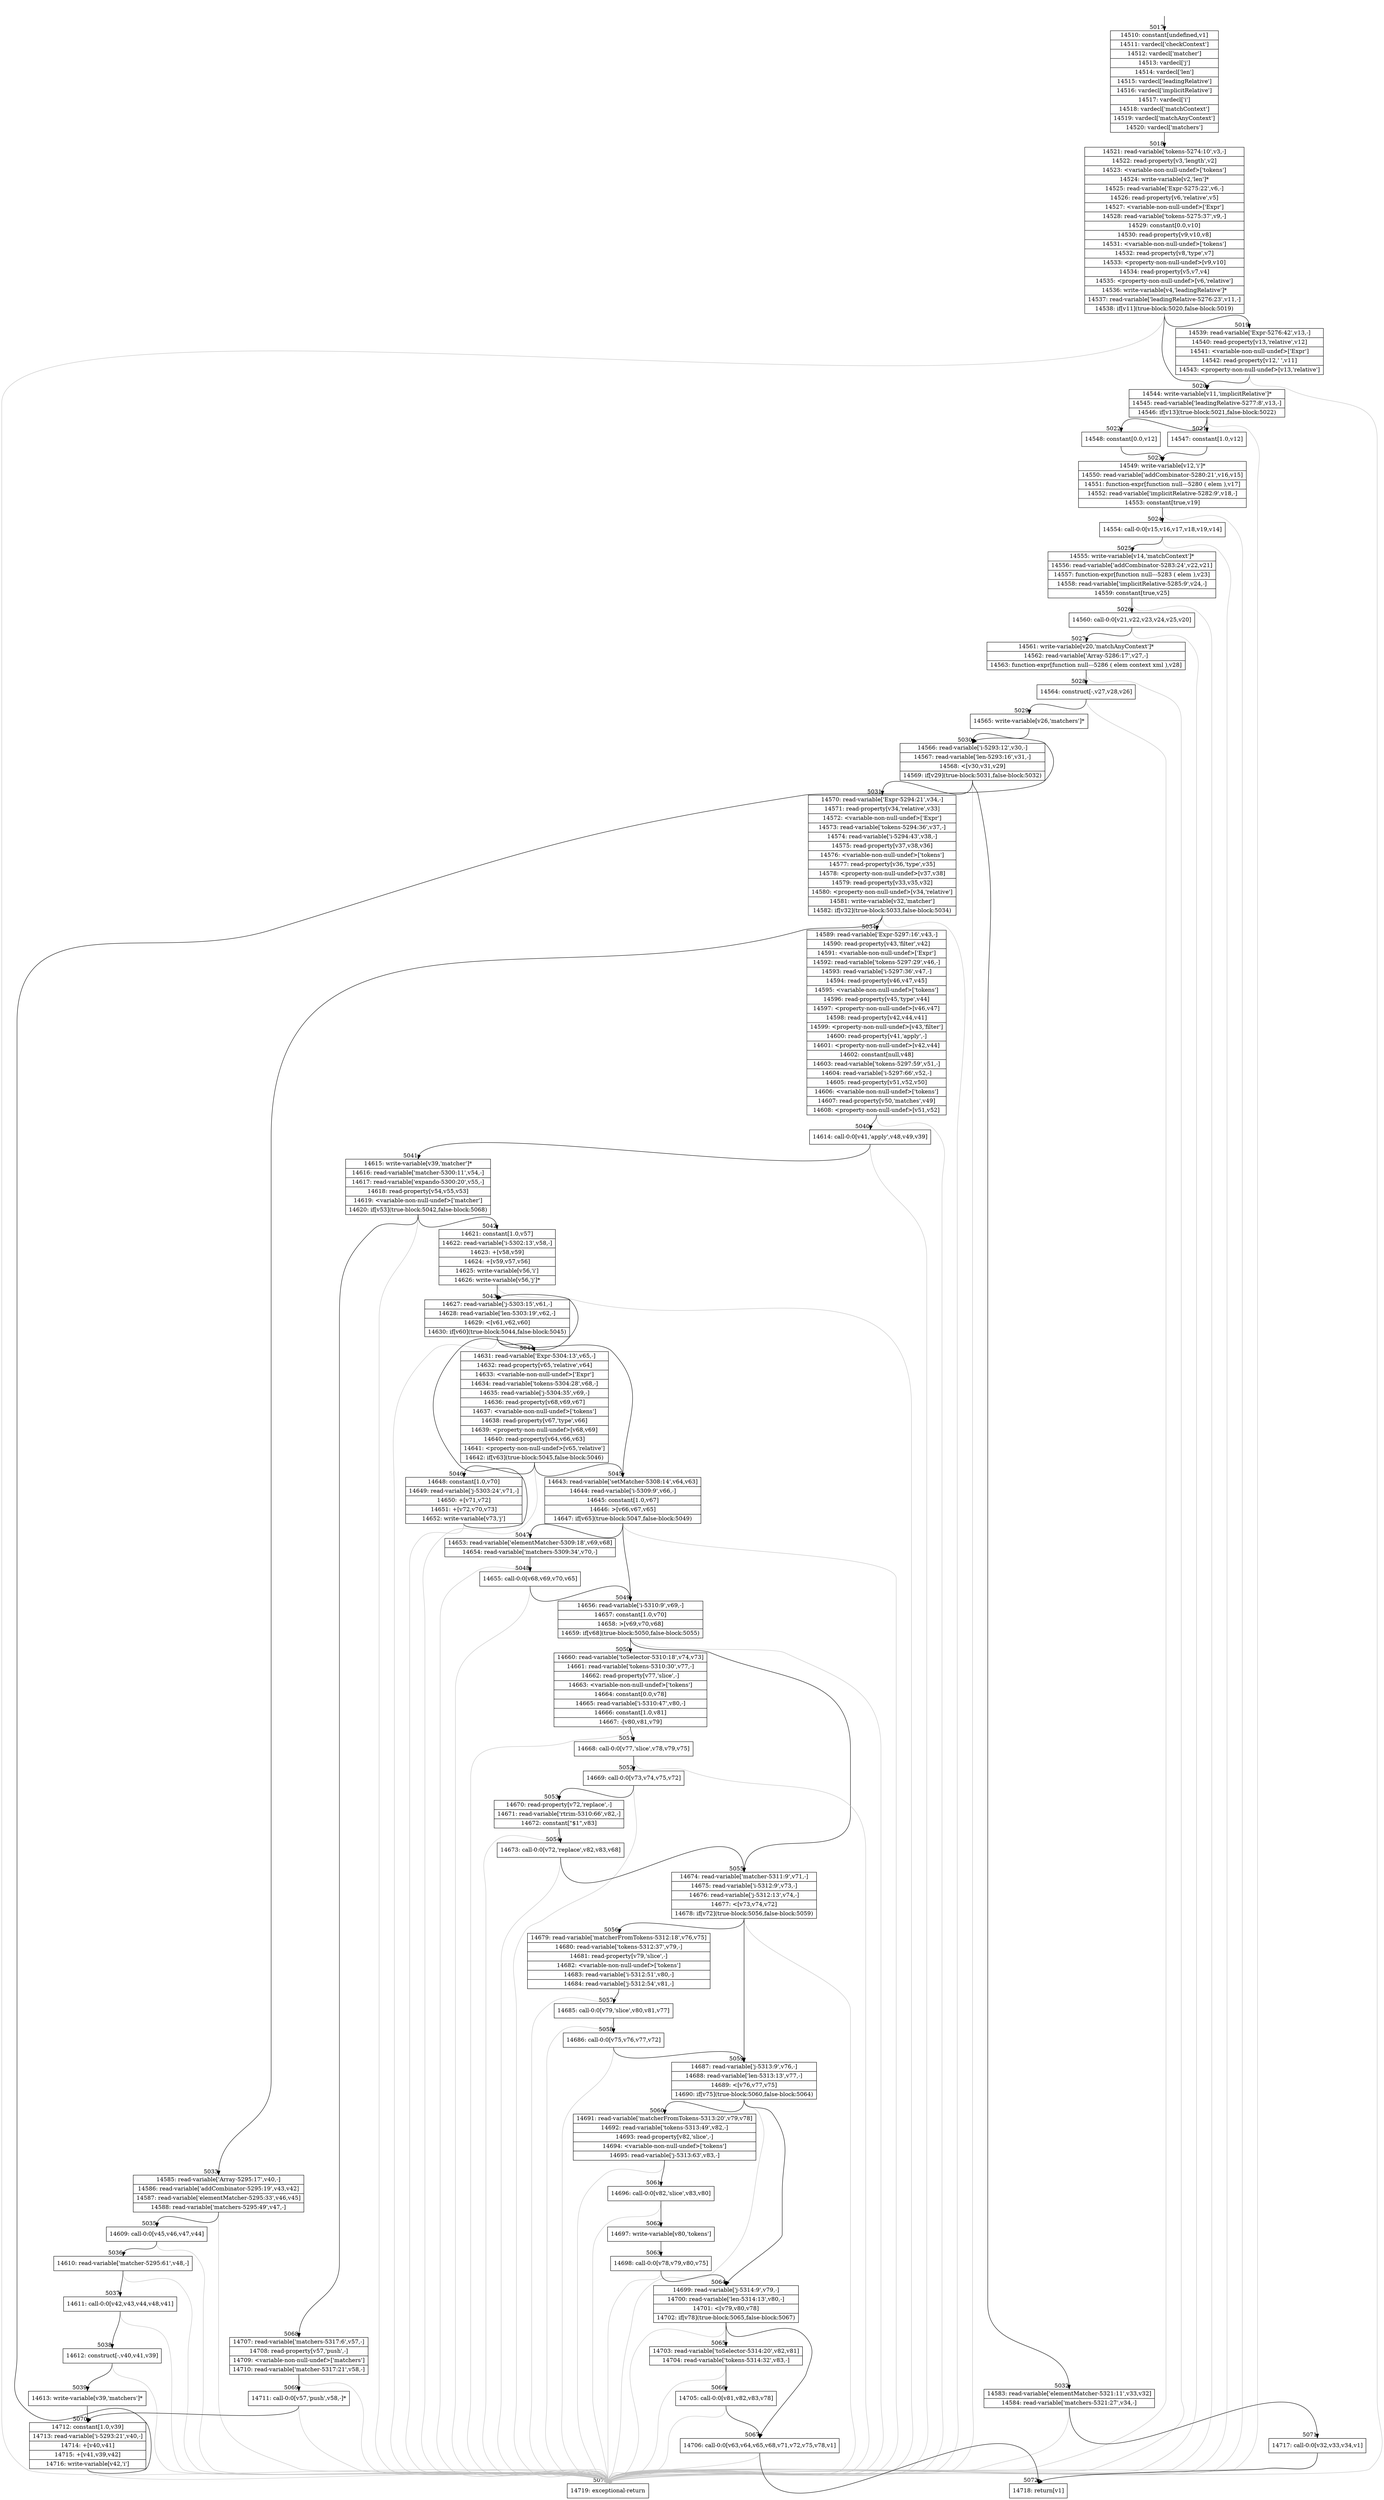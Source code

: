 digraph {
rankdir="TD"
BB_entry328[shape=none,label=""];
BB_entry328 -> BB5017 [tailport=s, headport=n, headlabel="    5017"]
BB5017 [shape=record label="{14510: constant[undefined,v1]|14511: vardecl['checkContext']|14512: vardecl['matcher']|14513: vardecl['j']|14514: vardecl['len']|14515: vardecl['leadingRelative']|14516: vardecl['implicitRelative']|14517: vardecl['i']|14518: vardecl['matchContext']|14519: vardecl['matchAnyContext']|14520: vardecl['matchers']}" ] 
BB5017 -> BB5018 [tailport=s, headport=n, headlabel="      5018"]
BB5018 [shape=record label="{14521: read-variable['tokens-5274:10',v3,-]|14522: read-property[v3,'length',v2]|14523: \<variable-non-null-undef\>['tokens']|14524: write-variable[v2,'len']*|14525: read-variable['Expr-5275:22',v6,-]|14526: read-property[v6,'relative',v5]|14527: \<variable-non-null-undef\>['Expr']|14528: read-variable['tokens-5275:37',v9,-]|14529: constant[0.0,v10]|14530: read-property[v9,v10,v8]|14531: \<variable-non-null-undef\>['tokens']|14532: read-property[v8,'type',v7]|14533: \<property-non-null-undef\>[v9,v10]|14534: read-property[v5,v7,v4]|14535: \<property-non-null-undef\>[v6,'relative']|14536: write-variable[v4,'leadingRelative']*|14537: read-variable['leadingRelative-5276:23',v11,-]|14538: if[v11](true-block:5020,false-block:5019)}" ] 
BB5018 -> BB5020 [tailport=s, headport=n, headlabel="      5020"]
BB5018 -> BB5019 [tailport=s, headport=n, headlabel="      5019"]
BB5018 -> BB5073 [tailport=s, headport=n, color=gray, headlabel="      5073"]
BB5019 [shape=record label="{14539: read-variable['Expr-5276:42',v13,-]|14540: read-property[v13,'relative',v12]|14541: \<variable-non-null-undef\>['Expr']|14542: read-property[v12,' ',v11]|14543: \<property-non-null-undef\>[v13,'relative']}" ] 
BB5019 -> BB5020 [tailport=s, headport=n]
BB5019 -> BB5073 [tailport=s, headport=n, color=gray]
BB5020 [shape=record label="{14544: write-variable[v11,'implicitRelative']*|14545: read-variable['leadingRelative-5277:8',v13,-]|14546: if[v13](true-block:5021,false-block:5022)}" ] 
BB5020 -> BB5021 [tailport=s, headport=n, headlabel="      5021"]
BB5020 -> BB5022 [tailport=s, headport=n, headlabel="      5022"]
BB5020 -> BB5073 [tailport=s, headport=n, color=gray]
BB5021 [shape=record label="{14547: constant[1.0,v12]}" ] 
BB5021 -> BB5023 [tailport=s, headport=n, headlabel="      5023"]
BB5022 [shape=record label="{14548: constant[0.0,v12]}" ] 
BB5022 -> BB5023 [tailport=s, headport=n]
BB5023 [shape=record label="{14549: write-variable[v12,'i']*|14550: read-variable['addCombinator-5280:21',v16,v15]|14551: function-expr[function null---5280 ( elem ),v17]|14552: read-variable['implicitRelative-5282:9',v18,-]|14553: constant[true,v19]}" ] 
BB5023 -> BB5024 [tailport=s, headport=n, headlabel="      5024"]
BB5023 -> BB5073 [tailport=s, headport=n, color=gray]
BB5024 [shape=record label="{14554: call-0:0[v15,v16,v17,v18,v19,v14]}" ] 
BB5024 -> BB5025 [tailport=s, headport=n, headlabel="      5025"]
BB5024 -> BB5073 [tailport=s, headport=n, color=gray]
BB5025 [shape=record label="{14555: write-variable[v14,'matchContext']*|14556: read-variable['addCombinator-5283:24',v22,v21]|14557: function-expr[function null---5283 ( elem ),v23]|14558: read-variable['implicitRelative-5285:9',v24,-]|14559: constant[true,v25]}" ] 
BB5025 -> BB5026 [tailport=s, headport=n, headlabel="      5026"]
BB5025 -> BB5073 [tailport=s, headport=n, color=gray]
BB5026 [shape=record label="{14560: call-0:0[v21,v22,v23,v24,v25,v20]}" ] 
BB5026 -> BB5027 [tailport=s, headport=n, headlabel="      5027"]
BB5026 -> BB5073 [tailport=s, headport=n, color=gray]
BB5027 [shape=record label="{14561: write-variable[v20,'matchAnyContext']*|14562: read-variable['Array-5286:17',v27,-]|14563: function-expr[function null---5286 ( elem context xml ),v28]}" ] 
BB5027 -> BB5028 [tailport=s, headport=n, headlabel="      5028"]
BB5027 -> BB5073 [tailport=s, headport=n, color=gray]
BB5028 [shape=record label="{14564: construct[-,v27,v28,v26]}" ] 
BB5028 -> BB5029 [tailport=s, headport=n, headlabel="      5029"]
BB5028 -> BB5073 [tailport=s, headport=n, color=gray]
BB5029 [shape=record label="{14565: write-variable[v26,'matchers']*}" ] 
BB5029 -> BB5030 [tailport=s, headport=n, headlabel="      5030"]
BB5030 [shape=record label="{14566: read-variable['i-5293:12',v30,-]|14567: read-variable['len-5293:16',v31,-]|14568: \<[v30,v31,v29]|14569: if[v29](true-block:5031,false-block:5032)}" ] 
BB5030 -> BB5031 [tailport=s, headport=n, headlabel="      5031"]
BB5030 -> BB5032 [tailport=s, headport=n, headlabel="      5032"]
BB5030 -> BB5073 [tailport=s, headport=n, color=gray]
BB5031 [shape=record label="{14570: read-variable['Expr-5294:21',v34,-]|14571: read-property[v34,'relative',v33]|14572: \<variable-non-null-undef\>['Expr']|14573: read-variable['tokens-5294:36',v37,-]|14574: read-variable['i-5294:43',v38,-]|14575: read-property[v37,v38,v36]|14576: \<variable-non-null-undef\>['tokens']|14577: read-property[v36,'type',v35]|14578: \<property-non-null-undef\>[v37,v38]|14579: read-property[v33,v35,v32]|14580: \<property-non-null-undef\>[v34,'relative']|14581: write-variable[v32,'matcher']|14582: if[v32](true-block:5033,false-block:5034)}" ] 
BB5031 -> BB5033 [tailport=s, headport=n, headlabel="      5033"]
BB5031 -> BB5034 [tailport=s, headport=n, headlabel="      5034"]
BB5031 -> BB5073 [tailport=s, headport=n, color=gray]
BB5032 [shape=record label="{14583: read-variable['elementMatcher-5321:11',v33,v32]|14584: read-variable['matchers-5321:27',v34,-]}" ] 
BB5032 -> BB5071 [tailport=s, headport=n, headlabel="      5071"]
BB5032 -> BB5073 [tailport=s, headport=n, color=gray]
BB5033 [shape=record label="{14585: read-variable['Array-5295:17',v40,-]|14586: read-variable['addCombinator-5295:19',v43,v42]|14587: read-variable['elementMatcher-5295:33',v46,v45]|14588: read-variable['matchers-5295:49',v47,-]}" ] 
BB5033 -> BB5035 [tailport=s, headport=n, headlabel="      5035"]
BB5033 -> BB5073 [tailport=s, headport=n, color=gray]
BB5034 [shape=record label="{14589: read-variable['Expr-5297:16',v43,-]|14590: read-property[v43,'filter',v42]|14591: \<variable-non-null-undef\>['Expr']|14592: read-variable['tokens-5297:29',v46,-]|14593: read-variable['i-5297:36',v47,-]|14594: read-property[v46,v47,v45]|14595: \<variable-non-null-undef\>['tokens']|14596: read-property[v45,'type',v44]|14597: \<property-non-null-undef\>[v46,v47]|14598: read-property[v42,v44,v41]|14599: \<property-non-null-undef\>[v43,'filter']|14600: read-property[v41,'apply',-]|14601: \<property-non-null-undef\>[v42,v44]|14602: constant[null,v48]|14603: read-variable['tokens-5297:59',v51,-]|14604: read-variable['i-5297:66',v52,-]|14605: read-property[v51,v52,v50]|14606: \<variable-non-null-undef\>['tokens']|14607: read-property[v50,'matches',v49]|14608: \<property-non-null-undef\>[v51,v52]}" ] 
BB5034 -> BB5040 [tailport=s, headport=n, headlabel="      5040"]
BB5034 -> BB5073 [tailport=s, headport=n, color=gray]
BB5035 [shape=record label="{14609: call-0:0[v45,v46,v47,v44]}" ] 
BB5035 -> BB5036 [tailport=s, headport=n, headlabel="      5036"]
BB5035 -> BB5073 [tailport=s, headport=n, color=gray]
BB5036 [shape=record label="{14610: read-variable['matcher-5295:61',v48,-]}" ] 
BB5036 -> BB5037 [tailport=s, headport=n, headlabel="      5037"]
BB5036 -> BB5073 [tailport=s, headport=n, color=gray]
BB5037 [shape=record label="{14611: call-0:0[v42,v43,v44,v48,v41]}" ] 
BB5037 -> BB5038 [tailport=s, headport=n, headlabel="      5038"]
BB5037 -> BB5073 [tailport=s, headport=n, color=gray]
BB5038 [shape=record label="{14612: construct[-,v40,v41,v39]}" ] 
BB5038 -> BB5039 [tailport=s, headport=n, headlabel="      5039"]
BB5038 -> BB5073 [tailport=s, headport=n, color=gray]
BB5039 [shape=record label="{14613: write-variable[v39,'matchers']*}" ] 
BB5039 -> BB5070 [tailport=s, headport=n, headlabel="      5070"]
BB5040 [shape=record label="{14614: call-0:0[v41,'apply',v48,v49,v39]}" ] 
BB5040 -> BB5041 [tailport=s, headport=n, headlabel="      5041"]
BB5040 -> BB5073 [tailport=s, headport=n, color=gray]
BB5041 [shape=record label="{14615: write-variable[v39,'matcher']*|14616: read-variable['matcher-5300:11',v54,-]|14617: read-variable['expando-5300:20',v55,-]|14618: read-property[v54,v55,v53]|14619: \<variable-non-null-undef\>['matcher']|14620: if[v53](true-block:5042,false-block:5068)}" ] 
BB5041 -> BB5042 [tailport=s, headport=n, headlabel="      5042"]
BB5041 -> BB5068 [tailport=s, headport=n, headlabel="      5068"]
BB5041 -> BB5073 [tailport=s, headport=n, color=gray]
BB5042 [shape=record label="{14621: constant[1.0,v57]|14622: read-variable['i-5302:13',v58,-]|14623: +[v58,v59]|14624: +[v59,v57,v56]|14625: write-variable[v56,'i']|14626: write-variable[v56,'j']*}" ] 
BB5042 -> BB5043 [tailport=s, headport=n, headlabel="      5043"]
BB5042 -> BB5073 [tailport=s, headport=n, color=gray]
BB5043 [shape=record label="{14627: read-variable['j-5303:15',v61,-]|14628: read-variable['len-5303:19',v62,-]|14629: \<[v61,v62,v60]|14630: if[v60](true-block:5044,false-block:5045)}" ] 
BB5043 -> BB5044 [tailport=s, headport=n, headlabel="      5044"]
BB5043 -> BB5045 [tailport=s, headport=n, headlabel="      5045"]
BB5043 -> BB5073 [tailport=s, headport=n, color=gray]
BB5044 [shape=record label="{14631: read-variable['Expr-5304:13',v65,-]|14632: read-property[v65,'relative',v64]|14633: \<variable-non-null-undef\>['Expr']|14634: read-variable['tokens-5304:28',v68,-]|14635: read-variable['j-5304:35',v69,-]|14636: read-property[v68,v69,v67]|14637: \<variable-non-null-undef\>['tokens']|14638: read-property[v67,'type',v66]|14639: \<property-non-null-undef\>[v68,v69]|14640: read-property[v64,v66,v63]|14641: \<property-non-null-undef\>[v65,'relative']|14642: if[v63](true-block:5045,false-block:5046)}" ] 
BB5044 -> BB5045 [tailport=s, headport=n]
BB5044 -> BB5046 [tailport=s, headport=n, headlabel="      5046"]
BB5044 -> BB5073 [tailport=s, headport=n, color=gray]
BB5045 [shape=record label="{14643: read-variable['setMatcher-5308:14',v64,v63]|14644: read-variable['i-5309:9',v66,-]|14645: constant[1.0,v67]|14646: \>[v66,v67,v65]|14647: if[v65](true-block:5047,false-block:5049)}" ] 
BB5045 -> BB5049 [tailport=s, headport=n, headlabel="      5049"]
BB5045 -> BB5047 [tailport=s, headport=n, headlabel="      5047"]
BB5045 -> BB5073 [tailport=s, headport=n, color=gray]
BB5046 [shape=record label="{14648: constant[1.0,v70]|14649: read-variable['j-5303:24',v71,-]|14650: +[v71,v72]|14651: +[v72,v70,v73]|14652: write-variable[v73,'j']}" ] 
BB5046 -> BB5043 [tailport=s, headport=n]
BB5046 -> BB5073 [tailport=s, headport=n, color=gray]
BB5047 [shape=record label="{14653: read-variable['elementMatcher-5309:18',v69,v68]|14654: read-variable['matchers-5309:34',v70,-]}" ] 
BB5047 -> BB5048 [tailport=s, headport=n, headlabel="      5048"]
BB5047 -> BB5073 [tailport=s, headport=n, color=gray]
BB5048 [shape=record label="{14655: call-0:0[v68,v69,v70,v65]}" ] 
BB5048 -> BB5049 [tailport=s, headport=n]
BB5048 -> BB5073 [tailport=s, headport=n, color=gray]
BB5049 [shape=record label="{14656: read-variable['i-5310:9',v69,-]|14657: constant[1.0,v70]|14658: \>[v69,v70,v68]|14659: if[v68](true-block:5050,false-block:5055)}" ] 
BB5049 -> BB5055 [tailport=s, headport=n, headlabel="      5055"]
BB5049 -> BB5050 [tailport=s, headport=n, headlabel="      5050"]
BB5049 -> BB5073 [tailport=s, headport=n, color=gray]
BB5050 [shape=record label="{14660: read-variable['toSelector-5310:18',v74,v73]|14661: read-variable['tokens-5310:30',v77,-]|14662: read-property[v77,'slice',-]|14663: \<variable-non-null-undef\>['tokens']|14664: constant[0.0,v78]|14665: read-variable['i-5310:47',v80,-]|14666: constant[1.0,v81]|14667: -[v80,v81,v79]}" ] 
BB5050 -> BB5051 [tailport=s, headport=n, headlabel="      5051"]
BB5050 -> BB5073 [tailport=s, headport=n, color=gray]
BB5051 [shape=record label="{14668: call-0:0[v77,'slice',v78,v79,v75]}" ] 
BB5051 -> BB5052 [tailport=s, headport=n, headlabel="      5052"]
BB5051 -> BB5073 [tailport=s, headport=n, color=gray]
BB5052 [shape=record label="{14669: call-0:0[v73,v74,v75,v72]}" ] 
BB5052 -> BB5053 [tailport=s, headport=n, headlabel="      5053"]
BB5052 -> BB5073 [tailport=s, headport=n, color=gray]
BB5053 [shape=record label="{14670: read-property[v72,'replace',-]|14671: read-variable['rtrim-5310:66',v82,-]|14672: constant[\"$1\",v83]}" ] 
BB5053 -> BB5054 [tailport=s, headport=n, headlabel="      5054"]
BB5053 -> BB5073 [tailport=s, headport=n, color=gray]
BB5054 [shape=record label="{14673: call-0:0[v72,'replace',v82,v83,v68]}" ] 
BB5054 -> BB5055 [tailport=s, headport=n]
BB5054 -> BB5073 [tailport=s, headport=n, color=gray]
BB5055 [shape=record label="{14674: read-variable['matcher-5311:9',v71,-]|14675: read-variable['i-5312:9',v73,-]|14676: read-variable['j-5312:13',v74,-]|14677: \<[v73,v74,v72]|14678: if[v72](true-block:5056,false-block:5059)}" ] 
BB5055 -> BB5059 [tailport=s, headport=n, headlabel="      5059"]
BB5055 -> BB5056 [tailport=s, headport=n, headlabel="      5056"]
BB5055 -> BB5073 [tailport=s, headport=n, color=gray]
BB5056 [shape=record label="{14679: read-variable['matcherFromTokens-5312:18',v76,v75]|14680: read-variable['tokens-5312:37',v79,-]|14681: read-property[v79,'slice',-]|14682: \<variable-non-null-undef\>['tokens']|14683: read-variable['i-5312:51',v80,-]|14684: read-variable['j-5312:54',v81,-]}" ] 
BB5056 -> BB5057 [tailport=s, headport=n, headlabel="      5057"]
BB5056 -> BB5073 [tailport=s, headport=n, color=gray]
BB5057 [shape=record label="{14685: call-0:0[v79,'slice',v80,v81,v77]}" ] 
BB5057 -> BB5058 [tailport=s, headport=n, headlabel="      5058"]
BB5057 -> BB5073 [tailport=s, headport=n, color=gray]
BB5058 [shape=record label="{14686: call-0:0[v75,v76,v77,v72]}" ] 
BB5058 -> BB5059 [tailport=s, headport=n]
BB5058 -> BB5073 [tailport=s, headport=n, color=gray]
BB5059 [shape=record label="{14687: read-variable['j-5313:9',v76,-]|14688: read-variable['len-5313:13',v77,-]|14689: \<[v76,v77,v75]|14690: if[v75](true-block:5060,false-block:5064)}" ] 
BB5059 -> BB5064 [tailport=s, headport=n, headlabel="      5064"]
BB5059 -> BB5060 [tailport=s, headport=n, headlabel="      5060"]
BB5059 -> BB5073 [tailport=s, headport=n, color=gray]
BB5060 [shape=record label="{14691: read-variable['matcherFromTokens-5313:20',v79,v78]|14692: read-variable['tokens-5313:49',v82,-]|14693: read-property[v82,'slice',-]|14694: \<variable-non-null-undef\>['tokens']|14695: read-variable['j-5313:63',v83,-]}" ] 
BB5060 -> BB5061 [tailport=s, headport=n, headlabel="      5061"]
BB5060 -> BB5073 [tailport=s, headport=n, color=gray]
BB5061 [shape=record label="{14696: call-0:0[v82,'slice',v83,v80]}" ] 
BB5061 -> BB5062 [tailport=s, headport=n, headlabel="      5062"]
BB5061 -> BB5073 [tailport=s, headport=n, color=gray]
BB5062 [shape=record label="{14697: write-variable[v80,'tokens']}" ] 
BB5062 -> BB5063 [tailport=s, headport=n, headlabel="      5063"]
BB5063 [shape=record label="{14698: call-0:0[v78,v79,v80,v75]}" ] 
BB5063 -> BB5064 [tailport=s, headport=n]
BB5063 -> BB5073 [tailport=s, headport=n, color=gray]
BB5064 [shape=record label="{14699: read-variable['j-5314:9',v79,-]|14700: read-variable['len-5314:13',v80,-]|14701: \<[v79,v80,v78]|14702: if[v78](true-block:5065,false-block:5067)}" ] 
BB5064 -> BB5067 [tailport=s, headport=n, headlabel="      5067"]
BB5064 -> BB5065 [tailport=s, headport=n, headlabel="      5065"]
BB5064 -> BB5073 [tailport=s, headport=n, color=gray]
BB5065 [shape=record label="{14703: read-variable['toSelector-5314:20',v82,v81]|14704: read-variable['tokens-5314:32',v83,-]}" ] 
BB5065 -> BB5066 [tailport=s, headport=n, headlabel="      5066"]
BB5065 -> BB5073 [tailport=s, headport=n, color=gray]
BB5066 [shape=record label="{14705: call-0:0[v81,v82,v83,v78]}" ] 
BB5066 -> BB5067 [tailport=s, headport=n]
BB5066 -> BB5073 [tailport=s, headport=n, color=gray]
BB5067 [shape=record label="{14706: call-0:0[v63,v64,v65,v68,v71,v72,v75,v78,v1]}" ] 
BB5067 -> BB5072 [tailport=s, headport=n, headlabel="      5072"]
BB5067 -> BB5073 [tailport=s, headport=n, color=gray]
BB5068 [shape=record label="{14707: read-variable['matchers-5317:6',v57,-]|14708: read-property[v57,'push',-]|14709: \<variable-non-null-undef\>['matchers']|14710: read-variable['matcher-5317:21',v58,-]}" ] 
BB5068 -> BB5069 [tailport=s, headport=n, headlabel="      5069"]
BB5068 -> BB5073 [tailport=s, headport=n, color=gray]
BB5069 [shape=record label="{14711: call-0:0[v57,'push',v58,-]*}" ] 
BB5069 -> BB5070 [tailport=s, headport=n]
BB5069 -> BB5073 [tailport=s, headport=n, color=gray]
BB5070 [shape=record label="{14712: constant[1.0,v39]|14713: read-variable['i-5293:21',v40,-]|14714: +[v40,v41]|14715: +[v41,v39,v42]|14716: write-variable[v42,'i']}" ] 
BB5070 -> BB5030 [tailport=s, headport=n]
BB5070 -> BB5073 [tailport=s, headport=n, color=gray]
BB5071 [shape=record label="{14717: call-0:0[v32,v33,v34,v1]}" ] 
BB5071 -> BB5072 [tailport=s, headport=n]
BB5071 -> BB5073 [tailport=s, headport=n, color=gray]
BB5072 [shape=record label="{14718: return[v1]}" ] 
BB5073 [shape=record label="{14719: exceptional-return}" ] 
}
